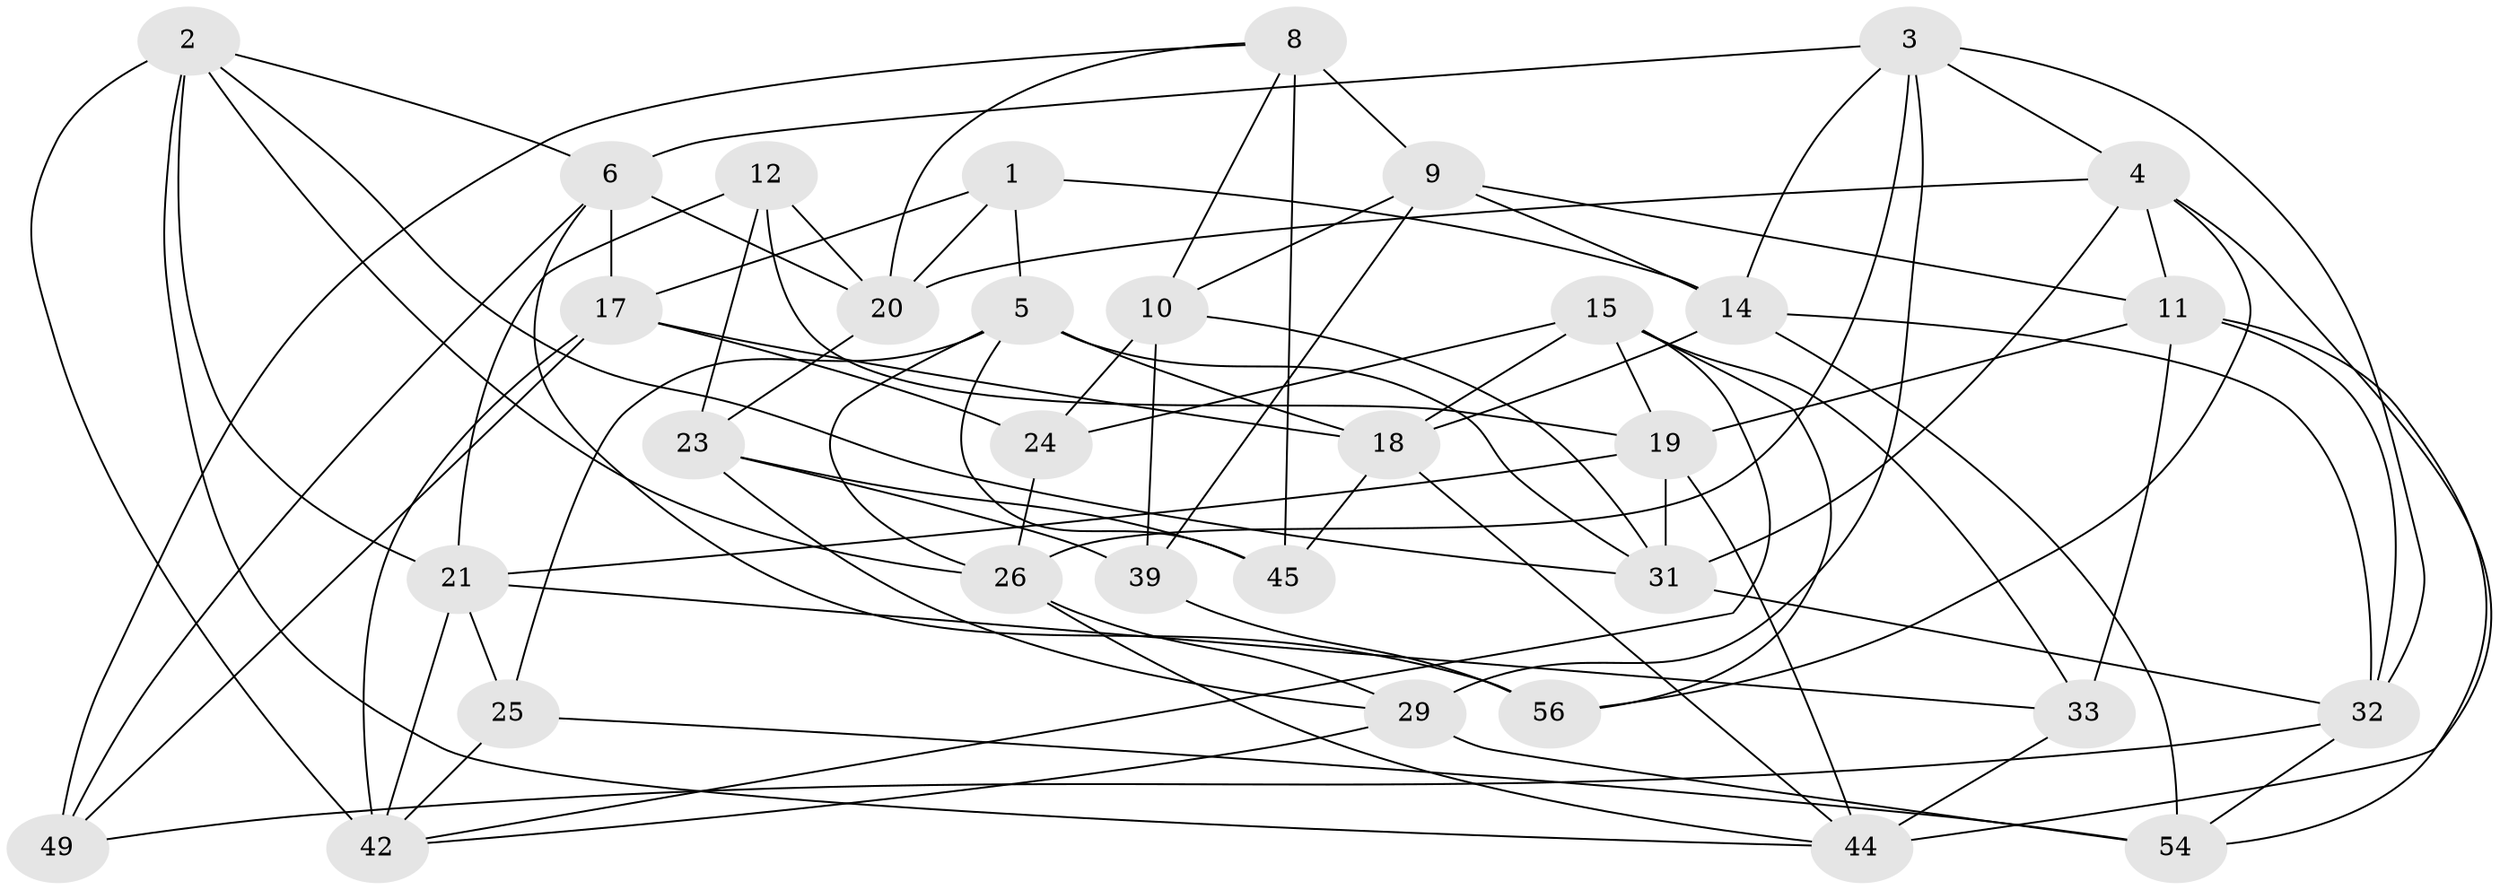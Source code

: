 // original degree distribution, {4: 1.0}
// Generated by graph-tools (version 1.1) at 2025/42/03/06/25 10:42:16]
// undirected, 33 vertices, 87 edges
graph export_dot {
graph [start="1"]
  node [color=gray90,style=filled];
  1;
  2 [super="+7"];
  3 [super="+43"];
  4 [super="+41"];
  5 [super="+28"];
  6 [super="+40"];
  8 [super="+13"];
  9 [super="+34"];
  10 [super="+35"];
  11 [super="+50"];
  12;
  14 [super="+52"];
  15 [super="+16"];
  17 [super="+57"];
  18 [super="+22"];
  19 [super="+58"];
  20 [super="+36"];
  21 [super="+38"];
  23 [super="+30"];
  24;
  25;
  26 [super="+27"];
  29 [super="+48"];
  31 [super="+37"];
  32 [super="+46"];
  33;
  39 [super="+47"];
  42 [super="+53"];
  44 [super="+51"];
  45;
  49;
  54 [super="+55"];
  56;
  1 -- 14;
  1 -- 17;
  1 -- 20;
  1 -- 5;
  2 -- 6;
  2 -- 26;
  2 -- 42;
  2 -- 31;
  2 -- 44;
  2 -- 21;
  3 -- 6;
  3 -- 26;
  3 -- 29;
  3 -- 32;
  3 -- 14;
  3 -- 4;
  4 -- 31;
  4 -- 20;
  4 -- 56;
  4 -- 11;
  4 -- 44;
  5 -- 25;
  5 -- 18;
  5 -- 31;
  5 -- 26;
  5 -- 45;
  6 -- 49;
  6 -- 56;
  6 -- 17;
  6 -- 20;
  8 -- 49;
  8 -- 10;
  8 -- 20;
  8 -- 9 [weight=2];
  8 -- 45;
  9 -- 11;
  9 -- 14;
  9 -- 10;
  9 -- 39;
  10 -- 39 [weight=2];
  10 -- 24;
  10 -- 31;
  11 -- 32;
  11 -- 33;
  11 -- 54;
  11 -- 19;
  12 -- 19;
  12 -- 21;
  12 -- 20;
  12 -- 23;
  14 -- 18;
  14 -- 32;
  14 -- 54;
  15 -- 33;
  15 -- 18;
  15 -- 56;
  15 -- 24;
  15 -- 42;
  15 -- 19;
  17 -- 49;
  17 -- 24;
  17 -- 18;
  17 -- 42;
  18 -- 44;
  18 -- 45;
  19 -- 21;
  19 -- 31;
  19 -- 44;
  20 -- 23;
  21 -- 25;
  21 -- 33;
  21 -- 42;
  23 -- 29;
  23 -- 45;
  23 -- 39 [weight=2];
  24 -- 26;
  25 -- 42;
  25 -- 54;
  26 -- 29;
  26 -- 44;
  29 -- 54 [weight=2];
  29 -- 42;
  31 -- 32;
  32 -- 54;
  32 -- 49;
  33 -- 44;
  39 -- 56;
}
